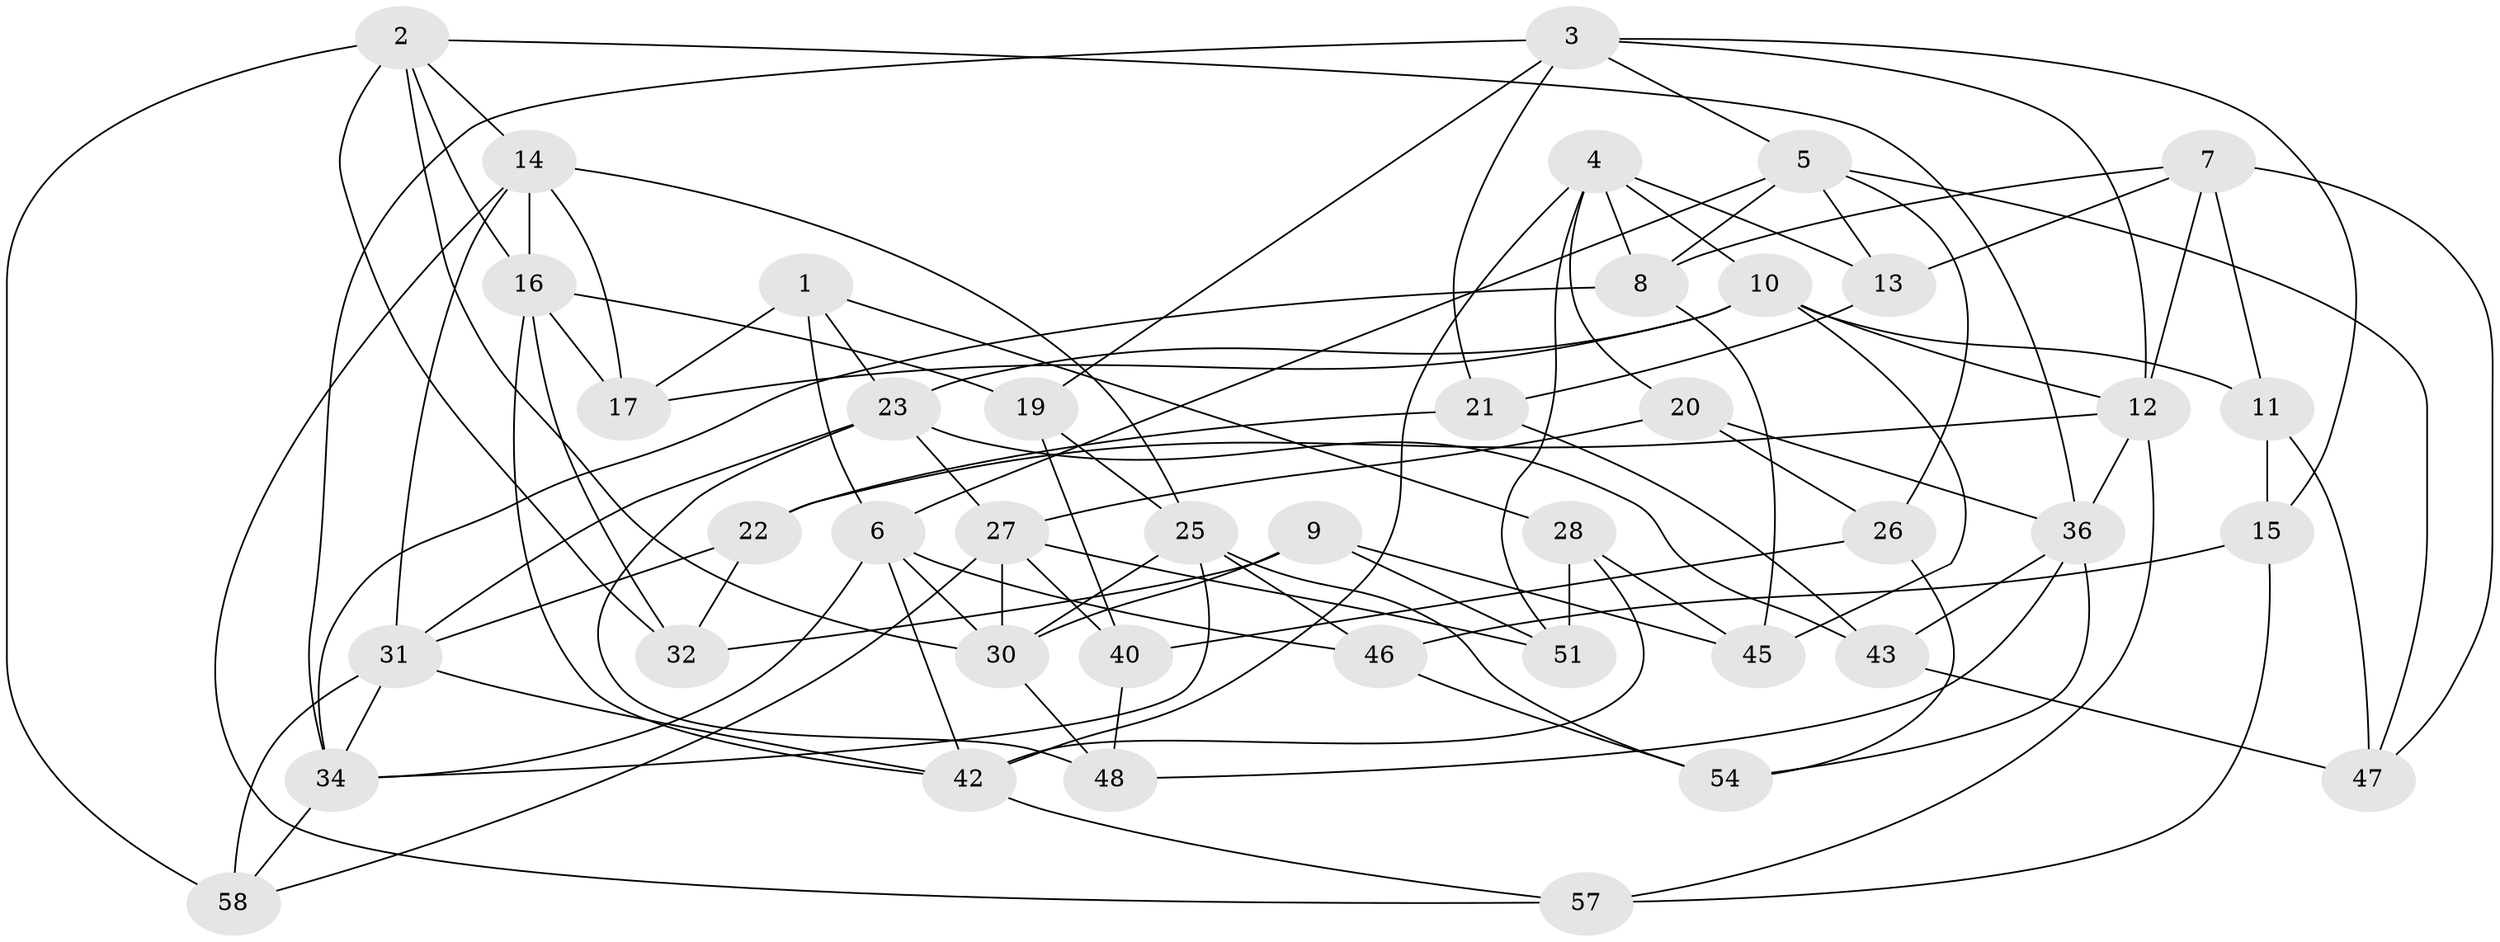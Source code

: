 // original degree distribution, {4: 1.0}
// Generated by graph-tools (version 1.1) at 2025/11/02/27/25 16:11:45]
// undirected, 42 vertices, 102 edges
graph export_dot {
graph [start="1"]
  node [color=gray90,style=filled];
  1;
  2 [super="+52"];
  3 [super="+29"];
  4 [super="+61"];
  5 [super="+59"];
  6 [super="+18"];
  7 [super="+55"];
  8 [super="+49"];
  9;
  10 [super="+50"];
  11;
  12 [super="+24"];
  13;
  14 [super="+53"];
  15;
  16 [super="+41"];
  17;
  19;
  20;
  21;
  22;
  23 [super="+44"];
  25 [super="+38"];
  26;
  27 [super="+35"];
  28;
  30 [super="+60"];
  31 [super="+33"];
  32;
  34 [super="+39"];
  36 [super="+37"];
  40;
  42 [super="+56"];
  43;
  45;
  46;
  47;
  48;
  51;
  54;
  57;
  58;
  1 -- 17;
  1 -- 6;
  1 -- 28;
  1 -- 23;
  2 -- 16;
  2 -- 32;
  2 -- 58;
  2 -- 36;
  2 -- 14;
  2 -- 30;
  3 -- 21;
  3 -- 15;
  3 -- 5;
  3 -- 34;
  3 -- 19;
  3 -- 12;
  4 -- 10;
  4 -- 8;
  4 -- 42;
  4 -- 20;
  4 -- 51;
  4 -- 13;
  5 -- 47;
  5 -- 6;
  5 -- 13;
  5 -- 26;
  5 -- 8;
  6 -- 46;
  6 -- 42;
  6 -- 34;
  6 -- 30;
  7 -- 12;
  7 -- 8 [weight=2];
  7 -- 11;
  7 -- 13;
  7 -- 47;
  8 -- 34;
  8 -- 45;
  9 -- 51;
  9 -- 45;
  9 -- 32;
  9 -- 30;
  10 -- 11;
  10 -- 23;
  10 -- 17;
  10 -- 45;
  10 -- 12;
  11 -- 15;
  11 -- 47;
  12 -- 36;
  12 -- 57;
  12 -- 22;
  13 -- 21;
  14 -- 31;
  14 -- 17;
  14 -- 16;
  14 -- 25;
  14 -- 57;
  15 -- 57;
  15 -- 46;
  16 -- 19;
  16 -- 32;
  16 -- 17;
  16 -- 42;
  19 -- 25;
  19 -- 40;
  20 -- 36;
  20 -- 26;
  20 -- 27;
  21 -- 43;
  21 -- 22;
  22 -- 31;
  22 -- 32;
  23 -- 43;
  23 -- 48;
  23 -- 31;
  23 -- 27;
  25 -- 34;
  25 -- 54;
  25 -- 46;
  25 -- 30;
  26 -- 54;
  26 -- 40;
  27 -- 51;
  27 -- 58;
  27 -- 40;
  27 -- 30;
  28 -- 51;
  28 -- 45;
  28 -- 42;
  30 -- 48;
  31 -- 42;
  31 -- 58;
  31 -- 34;
  34 -- 58;
  36 -- 48;
  36 -- 43;
  36 -- 54;
  40 -- 48;
  42 -- 57;
  43 -- 47;
  46 -- 54;
}
